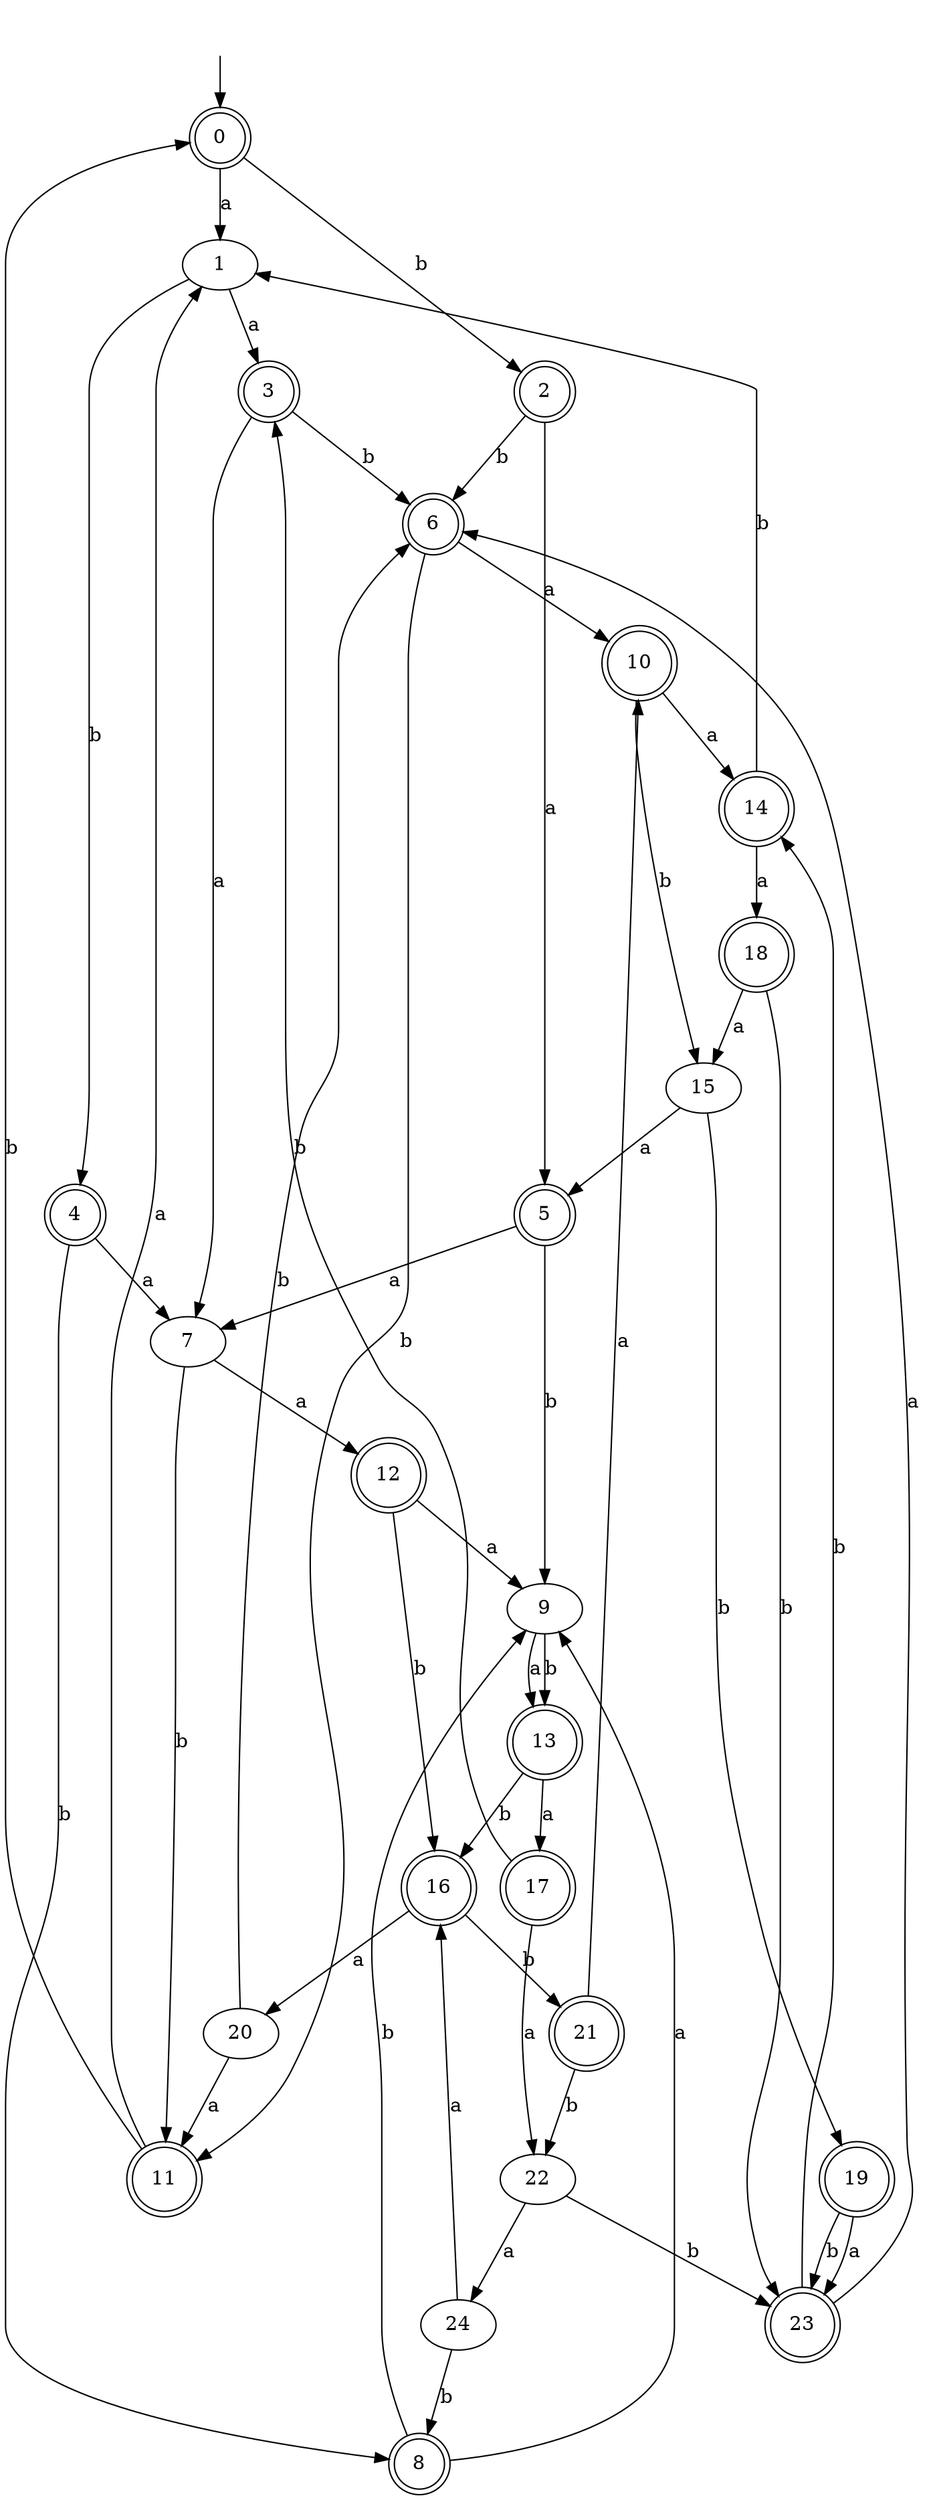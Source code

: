 digraph RandomDFA {
  __start0 [label="", shape=none];
  __start0 -> 0 [label=""];
  0 [shape=circle] [shape=doublecircle]
  0 -> 1 [label="a"]
  0 -> 2 [label="b"]
  1
  1 -> 3 [label="a"]
  1 -> 4 [label="b"]
  2 [shape=doublecircle]
  2 -> 5 [label="a"]
  2 -> 6 [label="b"]
  3 [shape=doublecircle]
  3 -> 7 [label="a"]
  3 -> 6 [label="b"]
  4 [shape=doublecircle]
  4 -> 7 [label="a"]
  4 -> 8 [label="b"]
  5 [shape=doublecircle]
  5 -> 7 [label="a"]
  5 -> 9 [label="b"]
  6 [shape=doublecircle]
  6 -> 10 [label="a"]
  6 -> 11 [label="b"]
  7
  7 -> 12 [label="a"]
  7 -> 11 [label="b"]
  8 [shape=doublecircle]
  8 -> 9 [label="a"]
  8 -> 9 [label="b"]
  9
  9 -> 13 [label="a"]
  9 -> 13 [label="b"]
  10 [shape=doublecircle]
  10 -> 14 [label="a"]
  10 -> 15 [label="b"]
  11 [shape=doublecircle]
  11 -> 1 [label="a"]
  11 -> 0 [label="b"]
  12 [shape=doublecircle]
  12 -> 9 [label="a"]
  12 -> 16 [label="b"]
  13 [shape=doublecircle]
  13 -> 17 [label="a"]
  13 -> 16 [label="b"]
  14 [shape=doublecircle]
  14 -> 18 [label="a"]
  14 -> 1 [label="b"]
  15
  15 -> 5 [label="a"]
  15 -> 19 [label="b"]
  16 [shape=doublecircle]
  16 -> 20 [label="a"]
  16 -> 21 [label="b"]
  17 [shape=doublecircle]
  17 -> 22 [label="a"]
  17 -> 3 [label="b"]
  18 [shape=doublecircle]
  18 -> 15 [label="a"]
  18 -> 23 [label="b"]
  19 [shape=doublecircle]
  19 -> 23 [label="a"]
  19 -> 23 [label="b"]
  20
  20 -> 11 [label="a"]
  20 -> 6 [label="b"]
  21 [shape=doublecircle]
  21 -> 10 [label="a"]
  21 -> 22 [label="b"]
  22
  22 -> 24 [label="a"]
  22 -> 23 [label="b"]
  23 [shape=doublecircle]
  23 -> 6 [label="a"]
  23 -> 14 [label="b"]
  24
  24 -> 16 [label="a"]
  24 -> 8 [label="b"]
}
